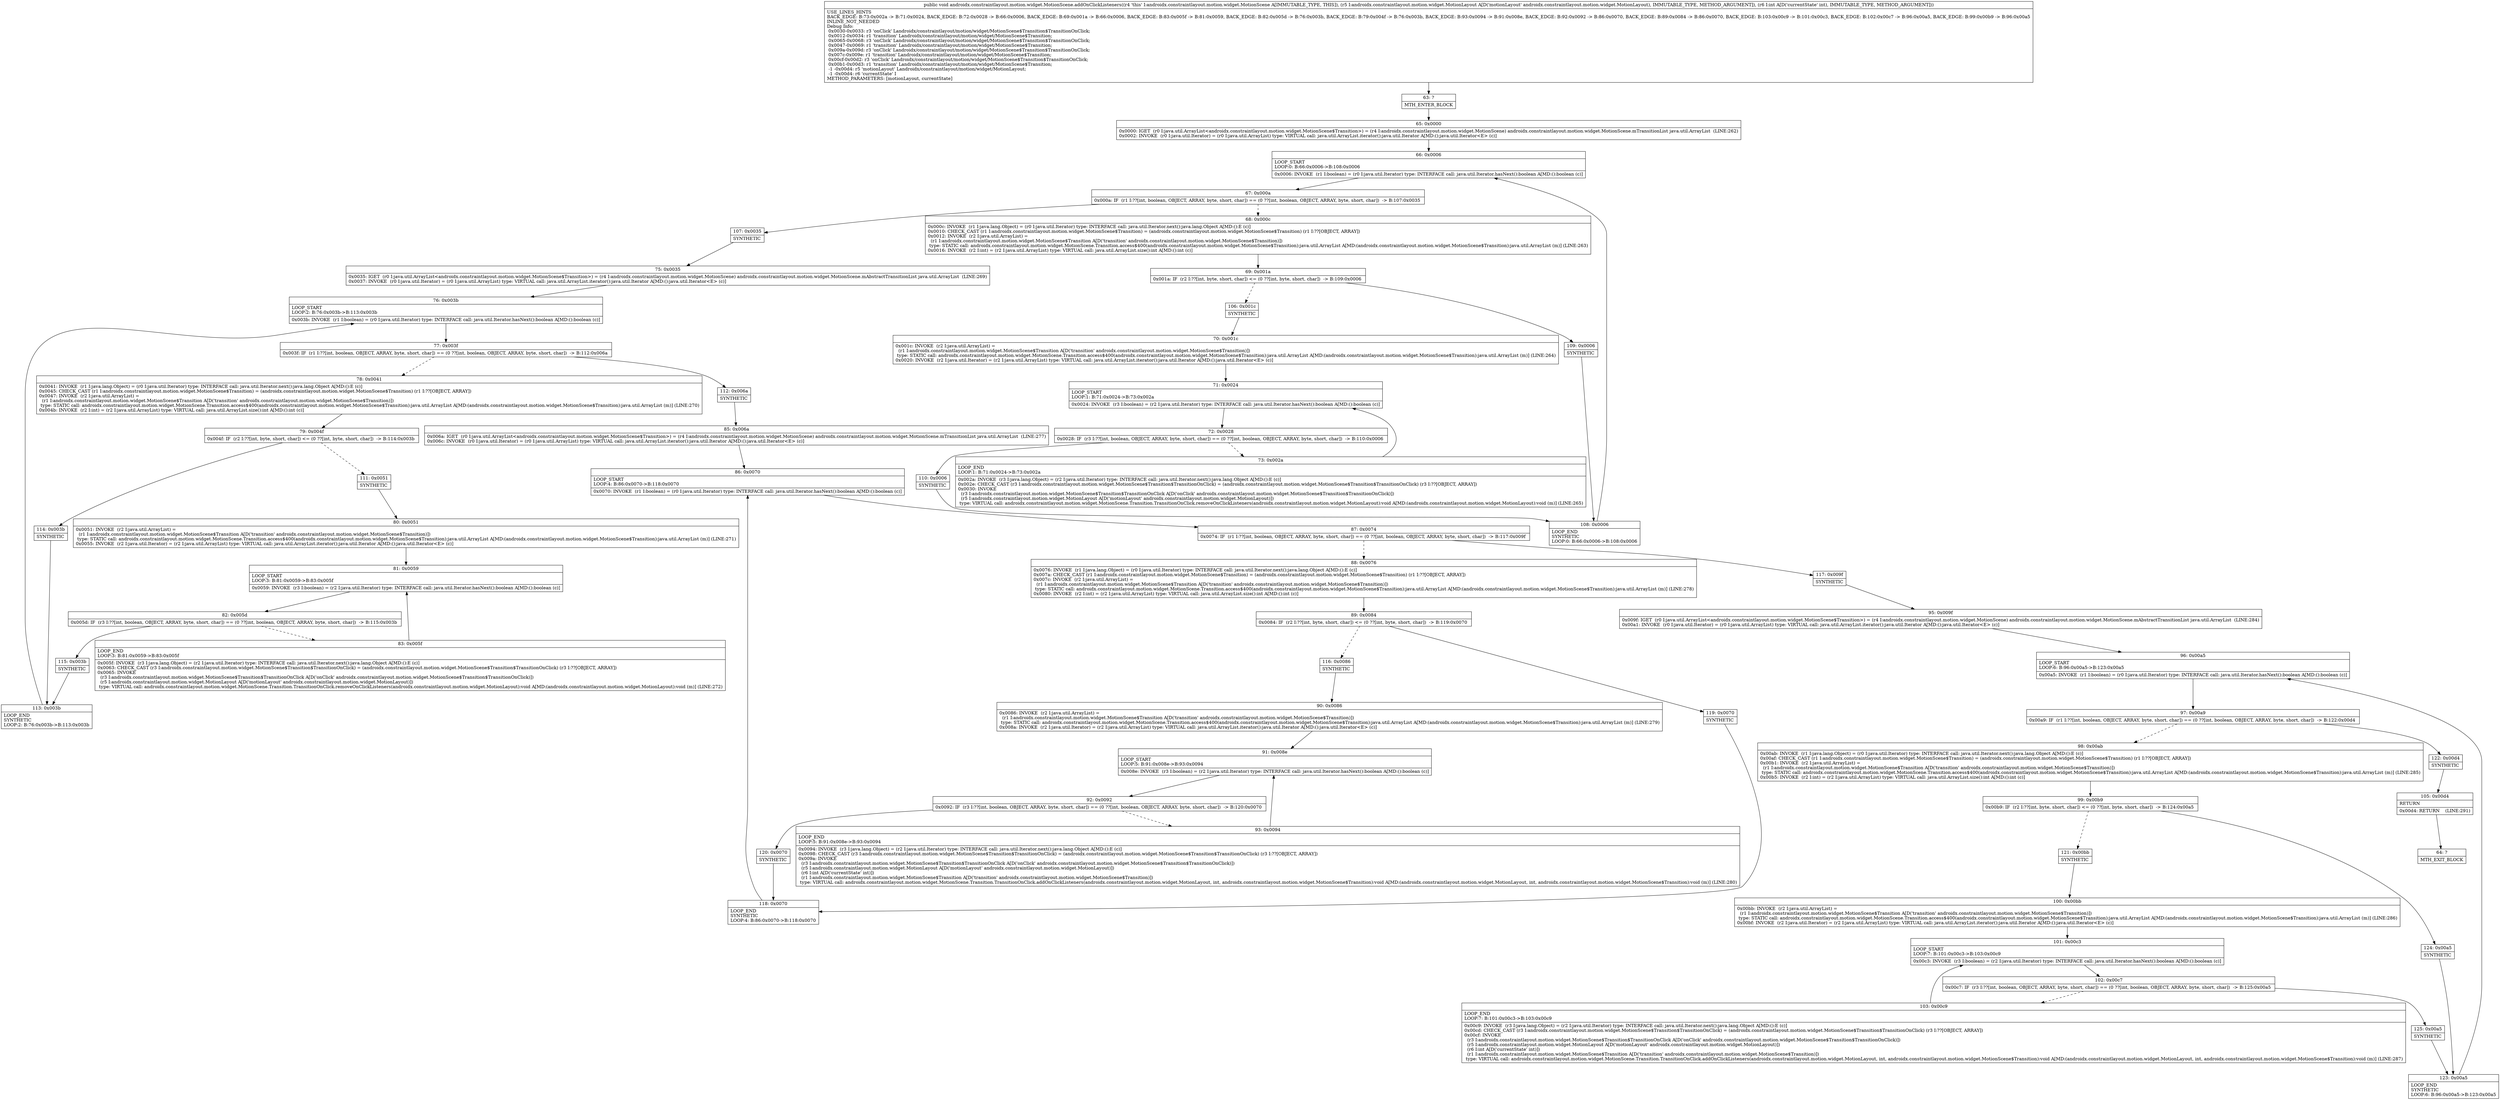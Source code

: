 digraph "CFG forandroidx.constraintlayout.motion.widget.MotionScene.addOnClickListeners(Landroidx\/constraintlayout\/motion\/widget\/MotionLayout;I)V" {
Node_63 [shape=record,label="{63\:\ ?|MTH_ENTER_BLOCK\l}"];
Node_65 [shape=record,label="{65\:\ 0x0000|0x0000: IGET  (r0 I:java.util.ArrayList\<androidx.constraintlayout.motion.widget.MotionScene$Transition\>) = (r4 I:androidx.constraintlayout.motion.widget.MotionScene) androidx.constraintlayout.motion.widget.MotionScene.mTransitionList java.util.ArrayList  (LINE:262)\l0x0002: INVOKE  (r0 I:java.util.Iterator) = (r0 I:java.util.ArrayList) type: VIRTUAL call: java.util.ArrayList.iterator():java.util.Iterator A[MD:():java.util.Iterator\<E\> (c)]\l}"];
Node_66 [shape=record,label="{66\:\ 0x0006|LOOP_START\lLOOP:0: B:66:0x0006\-\>B:108:0x0006\l|0x0006: INVOKE  (r1 I:boolean) = (r0 I:java.util.Iterator) type: INTERFACE call: java.util.Iterator.hasNext():boolean A[MD:():boolean (c)]\l}"];
Node_67 [shape=record,label="{67\:\ 0x000a|0x000a: IF  (r1 I:??[int, boolean, OBJECT, ARRAY, byte, short, char]) == (0 ??[int, boolean, OBJECT, ARRAY, byte, short, char])  \-\> B:107:0x0035 \l}"];
Node_68 [shape=record,label="{68\:\ 0x000c|0x000c: INVOKE  (r1 I:java.lang.Object) = (r0 I:java.util.Iterator) type: INTERFACE call: java.util.Iterator.next():java.lang.Object A[MD:():E (c)]\l0x0010: CHECK_CAST (r1 I:androidx.constraintlayout.motion.widget.MotionScene$Transition) = (androidx.constraintlayout.motion.widget.MotionScene$Transition) (r1 I:??[OBJECT, ARRAY]) \l0x0012: INVOKE  (r2 I:java.util.ArrayList) = \l  (r1 I:androidx.constraintlayout.motion.widget.MotionScene$Transition A[D('transition' androidx.constraintlayout.motion.widget.MotionScene$Transition)])\l type: STATIC call: androidx.constraintlayout.motion.widget.MotionScene.Transition.access$400(androidx.constraintlayout.motion.widget.MotionScene$Transition):java.util.ArrayList A[MD:(androidx.constraintlayout.motion.widget.MotionScene$Transition):java.util.ArrayList (m)] (LINE:263)\l0x0016: INVOKE  (r2 I:int) = (r2 I:java.util.ArrayList) type: VIRTUAL call: java.util.ArrayList.size():int A[MD:():int (c)]\l}"];
Node_69 [shape=record,label="{69\:\ 0x001a|0x001a: IF  (r2 I:??[int, byte, short, char]) \<= (0 ??[int, byte, short, char])  \-\> B:109:0x0006 \l}"];
Node_106 [shape=record,label="{106\:\ 0x001c|SYNTHETIC\l}"];
Node_70 [shape=record,label="{70\:\ 0x001c|0x001c: INVOKE  (r2 I:java.util.ArrayList) = \l  (r1 I:androidx.constraintlayout.motion.widget.MotionScene$Transition A[D('transition' androidx.constraintlayout.motion.widget.MotionScene$Transition)])\l type: STATIC call: androidx.constraintlayout.motion.widget.MotionScene.Transition.access$400(androidx.constraintlayout.motion.widget.MotionScene$Transition):java.util.ArrayList A[MD:(androidx.constraintlayout.motion.widget.MotionScene$Transition):java.util.ArrayList (m)] (LINE:264)\l0x0020: INVOKE  (r2 I:java.util.Iterator) = (r2 I:java.util.ArrayList) type: VIRTUAL call: java.util.ArrayList.iterator():java.util.Iterator A[MD:():java.util.Iterator\<E\> (c)]\l}"];
Node_71 [shape=record,label="{71\:\ 0x0024|LOOP_START\lLOOP:1: B:71:0x0024\-\>B:73:0x002a\l|0x0024: INVOKE  (r3 I:boolean) = (r2 I:java.util.Iterator) type: INTERFACE call: java.util.Iterator.hasNext():boolean A[MD:():boolean (c)]\l}"];
Node_72 [shape=record,label="{72\:\ 0x0028|0x0028: IF  (r3 I:??[int, boolean, OBJECT, ARRAY, byte, short, char]) == (0 ??[int, boolean, OBJECT, ARRAY, byte, short, char])  \-\> B:110:0x0006 \l}"];
Node_73 [shape=record,label="{73\:\ 0x002a|LOOP_END\lLOOP:1: B:71:0x0024\-\>B:73:0x002a\l|0x002a: INVOKE  (r3 I:java.lang.Object) = (r2 I:java.util.Iterator) type: INTERFACE call: java.util.Iterator.next():java.lang.Object A[MD:():E (c)]\l0x002e: CHECK_CAST (r3 I:androidx.constraintlayout.motion.widget.MotionScene$Transition$TransitionOnClick) = (androidx.constraintlayout.motion.widget.MotionScene$Transition$TransitionOnClick) (r3 I:??[OBJECT, ARRAY]) \l0x0030: INVOKE  \l  (r3 I:androidx.constraintlayout.motion.widget.MotionScene$Transition$TransitionOnClick A[D('onClick' androidx.constraintlayout.motion.widget.MotionScene$Transition$TransitionOnClick)])\l  (r5 I:androidx.constraintlayout.motion.widget.MotionLayout A[D('motionLayout' androidx.constraintlayout.motion.widget.MotionLayout)])\l type: VIRTUAL call: androidx.constraintlayout.motion.widget.MotionScene.Transition.TransitionOnClick.removeOnClickListeners(androidx.constraintlayout.motion.widget.MotionLayout):void A[MD:(androidx.constraintlayout.motion.widget.MotionLayout):void (m)] (LINE:265)\l}"];
Node_110 [shape=record,label="{110\:\ 0x0006|SYNTHETIC\l}"];
Node_108 [shape=record,label="{108\:\ 0x0006|LOOP_END\lSYNTHETIC\lLOOP:0: B:66:0x0006\-\>B:108:0x0006\l}"];
Node_109 [shape=record,label="{109\:\ 0x0006|SYNTHETIC\l}"];
Node_107 [shape=record,label="{107\:\ 0x0035|SYNTHETIC\l}"];
Node_75 [shape=record,label="{75\:\ 0x0035|0x0035: IGET  (r0 I:java.util.ArrayList\<androidx.constraintlayout.motion.widget.MotionScene$Transition\>) = (r4 I:androidx.constraintlayout.motion.widget.MotionScene) androidx.constraintlayout.motion.widget.MotionScene.mAbstractTransitionList java.util.ArrayList  (LINE:269)\l0x0037: INVOKE  (r0 I:java.util.Iterator) = (r0 I:java.util.ArrayList) type: VIRTUAL call: java.util.ArrayList.iterator():java.util.Iterator A[MD:():java.util.Iterator\<E\> (c)]\l}"];
Node_76 [shape=record,label="{76\:\ 0x003b|LOOP_START\lLOOP:2: B:76:0x003b\-\>B:113:0x003b\l|0x003b: INVOKE  (r1 I:boolean) = (r0 I:java.util.Iterator) type: INTERFACE call: java.util.Iterator.hasNext():boolean A[MD:():boolean (c)]\l}"];
Node_77 [shape=record,label="{77\:\ 0x003f|0x003f: IF  (r1 I:??[int, boolean, OBJECT, ARRAY, byte, short, char]) == (0 ??[int, boolean, OBJECT, ARRAY, byte, short, char])  \-\> B:112:0x006a \l}"];
Node_78 [shape=record,label="{78\:\ 0x0041|0x0041: INVOKE  (r1 I:java.lang.Object) = (r0 I:java.util.Iterator) type: INTERFACE call: java.util.Iterator.next():java.lang.Object A[MD:():E (c)]\l0x0045: CHECK_CAST (r1 I:androidx.constraintlayout.motion.widget.MotionScene$Transition) = (androidx.constraintlayout.motion.widget.MotionScene$Transition) (r1 I:??[OBJECT, ARRAY]) \l0x0047: INVOKE  (r2 I:java.util.ArrayList) = \l  (r1 I:androidx.constraintlayout.motion.widget.MotionScene$Transition A[D('transition' androidx.constraintlayout.motion.widget.MotionScene$Transition)])\l type: STATIC call: androidx.constraintlayout.motion.widget.MotionScene.Transition.access$400(androidx.constraintlayout.motion.widget.MotionScene$Transition):java.util.ArrayList A[MD:(androidx.constraintlayout.motion.widget.MotionScene$Transition):java.util.ArrayList (m)] (LINE:270)\l0x004b: INVOKE  (r2 I:int) = (r2 I:java.util.ArrayList) type: VIRTUAL call: java.util.ArrayList.size():int A[MD:():int (c)]\l}"];
Node_79 [shape=record,label="{79\:\ 0x004f|0x004f: IF  (r2 I:??[int, byte, short, char]) \<= (0 ??[int, byte, short, char])  \-\> B:114:0x003b \l}"];
Node_111 [shape=record,label="{111\:\ 0x0051|SYNTHETIC\l}"];
Node_80 [shape=record,label="{80\:\ 0x0051|0x0051: INVOKE  (r2 I:java.util.ArrayList) = \l  (r1 I:androidx.constraintlayout.motion.widget.MotionScene$Transition A[D('transition' androidx.constraintlayout.motion.widget.MotionScene$Transition)])\l type: STATIC call: androidx.constraintlayout.motion.widget.MotionScene.Transition.access$400(androidx.constraintlayout.motion.widget.MotionScene$Transition):java.util.ArrayList A[MD:(androidx.constraintlayout.motion.widget.MotionScene$Transition):java.util.ArrayList (m)] (LINE:271)\l0x0055: INVOKE  (r2 I:java.util.Iterator) = (r2 I:java.util.ArrayList) type: VIRTUAL call: java.util.ArrayList.iterator():java.util.Iterator A[MD:():java.util.Iterator\<E\> (c)]\l}"];
Node_81 [shape=record,label="{81\:\ 0x0059|LOOP_START\lLOOP:3: B:81:0x0059\-\>B:83:0x005f\l|0x0059: INVOKE  (r3 I:boolean) = (r2 I:java.util.Iterator) type: INTERFACE call: java.util.Iterator.hasNext():boolean A[MD:():boolean (c)]\l}"];
Node_82 [shape=record,label="{82\:\ 0x005d|0x005d: IF  (r3 I:??[int, boolean, OBJECT, ARRAY, byte, short, char]) == (0 ??[int, boolean, OBJECT, ARRAY, byte, short, char])  \-\> B:115:0x003b \l}"];
Node_83 [shape=record,label="{83\:\ 0x005f|LOOP_END\lLOOP:3: B:81:0x0059\-\>B:83:0x005f\l|0x005f: INVOKE  (r3 I:java.lang.Object) = (r2 I:java.util.Iterator) type: INTERFACE call: java.util.Iterator.next():java.lang.Object A[MD:():E (c)]\l0x0063: CHECK_CAST (r3 I:androidx.constraintlayout.motion.widget.MotionScene$Transition$TransitionOnClick) = (androidx.constraintlayout.motion.widget.MotionScene$Transition$TransitionOnClick) (r3 I:??[OBJECT, ARRAY]) \l0x0065: INVOKE  \l  (r3 I:androidx.constraintlayout.motion.widget.MotionScene$Transition$TransitionOnClick A[D('onClick' androidx.constraintlayout.motion.widget.MotionScene$Transition$TransitionOnClick)])\l  (r5 I:androidx.constraintlayout.motion.widget.MotionLayout A[D('motionLayout' androidx.constraintlayout.motion.widget.MotionLayout)])\l type: VIRTUAL call: androidx.constraintlayout.motion.widget.MotionScene.Transition.TransitionOnClick.removeOnClickListeners(androidx.constraintlayout.motion.widget.MotionLayout):void A[MD:(androidx.constraintlayout.motion.widget.MotionLayout):void (m)] (LINE:272)\l}"];
Node_115 [shape=record,label="{115\:\ 0x003b|SYNTHETIC\l}"];
Node_113 [shape=record,label="{113\:\ 0x003b|LOOP_END\lSYNTHETIC\lLOOP:2: B:76:0x003b\-\>B:113:0x003b\l}"];
Node_114 [shape=record,label="{114\:\ 0x003b|SYNTHETIC\l}"];
Node_112 [shape=record,label="{112\:\ 0x006a|SYNTHETIC\l}"];
Node_85 [shape=record,label="{85\:\ 0x006a|0x006a: IGET  (r0 I:java.util.ArrayList\<androidx.constraintlayout.motion.widget.MotionScene$Transition\>) = (r4 I:androidx.constraintlayout.motion.widget.MotionScene) androidx.constraintlayout.motion.widget.MotionScene.mTransitionList java.util.ArrayList  (LINE:277)\l0x006c: INVOKE  (r0 I:java.util.Iterator) = (r0 I:java.util.ArrayList) type: VIRTUAL call: java.util.ArrayList.iterator():java.util.Iterator A[MD:():java.util.Iterator\<E\> (c)]\l}"];
Node_86 [shape=record,label="{86\:\ 0x0070|LOOP_START\lLOOP:4: B:86:0x0070\-\>B:118:0x0070\l|0x0070: INVOKE  (r1 I:boolean) = (r0 I:java.util.Iterator) type: INTERFACE call: java.util.Iterator.hasNext():boolean A[MD:():boolean (c)]\l}"];
Node_87 [shape=record,label="{87\:\ 0x0074|0x0074: IF  (r1 I:??[int, boolean, OBJECT, ARRAY, byte, short, char]) == (0 ??[int, boolean, OBJECT, ARRAY, byte, short, char])  \-\> B:117:0x009f \l}"];
Node_88 [shape=record,label="{88\:\ 0x0076|0x0076: INVOKE  (r1 I:java.lang.Object) = (r0 I:java.util.Iterator) type: INTERFACE call: java.util.Iterator.next():java.lang.Object A[MD:():E (c)]\l0x007a: CHECK_CAST (r1 I:androidx.constraintlayout.motion.widget.MotionScene$Transition) = (androidx.constraintlayout.motion.widget.MotionScene$Transition) (r1 I:??[OBJECT, ARRAY]) \l0x007c: INVOKE  (r2 I:java.util.ArrayList) = \l  (r1 I:androidx.constraintlayout.motion.widget.MotionScene$Transition A[D('transition' androidx.constraintlayout.motion.widget.MotionScene$Transition)])\l type: STATIC call: androidx.constraintlayout.motion.widget.MotionScene.Transition.access$400(androidx.constraintlayout.motion.widget.MotionScene$Transition):java.util.ArrayList A[MD:(androidx.constraintlayout.motion.widget.MotionScene$Transition):java.util.ArrayList (m)] (LINE:278)\l0x0080: INVOKE  (r2 I:int) = (r2 I:java.util.ArrayList) type: VIRTUAL call: java.util.ArrayList.size():int A[MD:():int (c)]\l}"];
Node_89 [shape=record,label="{89\:\ 0x0084|0x0084: IF  (r2 I:??[int, byte, short, char]) \<= (0 ??[int, byte, short, char])  \-\> B:119:0x0070 \l}"];
Node_116 [shape=record,label="{116\:\ 0x0086|SYNTHETIC\l}"];
Node_90 [shape=record,label="{90\:\ 0x0086|0x0086: INVOKE  (r2 I:java.util.ArrayList) = \l  (r1 I:androidx.constraintlayout.motion.widget.MotionScene$Transition A[D('transition' androidx.constraintlayout.motion.widget.MotionScene$Transition)])\l type: STATIC call: androidx.constraintlayout.motion.widget.MotionScene.Transition.access$400(androidx.constraintlayout.motion.widget.MotionScene$Transition):java.util.ArrayList A[MD:(androidx.constraintlayout.motion.widget.MotionScene$Transition):java.util.ArrayList (m)] (LINE:279)\l0x008a: INVOKE  (r2 I:java.util.Iterator) = (r2 I:java.util.ArrayList) type: VIRTUAL call: java.util.ArrayList.iterator():java.util.Iterator A[MD:():java.util.Iterator\<E\> (c)]\l}"];
Node_91 [shape=record,label="{91\:\ 0x008e|LOOP_START\lLOOP:5: B:91:0x008e\-\>B:93:0x0094\l|0x008e: INVOKE  (r3 I:boolean) = (r2 I:java.util.Iterator) type: INTERFACE call: java.util.Iterator.hasNext():boolean A[MD:():boolean (c)]\l}"];
Node_92 [shape=record,label="{92\:\ 0x0092|0x0092: IF  (r3 I:??[int, boolean, OBJECT, ARRAY, byte, short, char]) == (0 ??[int, boolean, OBJECT, ARRAY, byte, short, char])  \-\> B:120:0x0070 \l}"];
Node_93 [shape=record,label="{93\:\ 0x0094|LOOP_END\lLOOP:5: B:91:0x008e\-\>B:93:0x0094\l|0x0094: INVOKE  (r3 I:java.lang.Object) = (r2 I:java.util.Iterator) type: INTERFACE call: java.util.Iterator.next():java.lang.Object A[MD:():E (c)]\l0x0098: CHECK_CAST (r3 I:androidx.constraintlayout.motion.widget.MotionScene$Transition$TransitionOnClick) = (androidx.constraintlayout.motion.widget.MotionScene$Transition$TransitionOnClick) (r3 I:??[OBJECT, ARRAY]) \l0x009a: INVOKE  \l  (r3 I:androidx.constraintlayout.motion.widget.MotionScene$Transition$TransitionOnClick A[D('onClick' androidx.constraintlayout.motion.widget.MotionScene$Transition$TransitionOnClick)])\l  (r5 I:androidx.constraintlayout.motion.widget.MotionLayout A[D('motionLayout' androidx.constraintlayout.motion.widget.MotionLayout)])\l  (r6 I:int A[D('currentState' int)])\l  (r1 I:androidx.constraintlayout.motion.widget.MotionScene$Transition A[D('transition' androidx.constraintlayout.motion.widget.MotionScene$Transition)])\l type: VIRTUAL call: androidx.constraintlayout.motion.widget.MotionScene.Transition.TransitionOnClick.addOnClickListeners(androidx.constraintlayout.motion.widget.MotionLayout, int, androidx.constraintlayout.motion.widget.MotionScene$Transition):void A[MD:(androidx.constraintlayout.motion.widget.MotionLayout, int, androidx.constraintlayout.motion.widget.MotionScene$Transition):void (m)] (LINE:280)\l}"];
Node_120 [shape=record,label="{120\:\ 0x0070|SYNTHETIC\l}"];
Node_118 [shape=record,label="{118\:\ 0x0070|LOOP_END\lSYNTHETIC\lLOOP:4: B:86:0x0070\-\>B:118:0x0070\l}"];
Node_119 [shape=record,label="{119\:\ 0x0070|SYNTHETIC\l}"];
Node_117 [shape=record,label="{117\:\ 0x009f|SYNTHETIC\l}"];
Node_95 [shape=record,label="{95\:\ 0x009f|0x009f: IGET  (r0 I:java.util.ArrayList\<androidx.constraintlayout.motion.widget.MotionScene$Transition\>) = (r4 I:androidx.constraintlayout.motion.widget.MotionScene) androidx.constraintlayout.motion.widget.MotionScene.mAbstractTransitionList java.util.ArrayList  (LINE:284)\l0x00a1: INVOKE  (r0 I:java.util.Iterator) = (r0 I:java.util.ArrayList) type: VIRTUAL call: java.util.ArrayList.iterator():java.util.Iterator A[MD:():java.util.Iterator\<E\> (c)]\l}"];
Node_96 [shape=record,label="{96\:\ 0x00a5|LOOP_START\lLOOP:6: B:96:0x00a5\-\>B:123:0x00a5\l|0x00a5: INVOKE  (r1 I:boolean) = (r0 I:java.util.Iterator) type: INTERFACE call: java.util.Iterator.hasNext():boolean A[MD:():boolean (c)]\l}"];
Node_97 [shape=record,label="{97\:\ 0x00a9|0x00a9: IF  (r1 I:??[int, boolean, OBJECT, ARRAY, byte, short, char]) == (0 ??[int, boolean, OBJECT, ARRAY, byte, short, char])  \-\> B:122:0x00d4 \l}"];
Node_98 [shape=record,label="{98\:\ 0x00ab|0x00ab: INVOKE  (r1 I:java.lang.Object) = (r0 I:java.util.Iterator) type: INTERFACE call: java.util.Iterator.next():java.lang.Object A[MD:():E (c)]\l0x00af: CHECK_CAST (r1 I:androidx.constraintlayout.motion.widget.MotionScene$Transition) = (androidx.constraintlayout.motion.widget.MotionScene$Transition) (r1 I:??[OBJECT, ARRAY]) \l0x00b1: INVOKE  (r2 I:java.util.ArrayList) = \l  (r1 I:androidx.constraintlayout.motion.widget.MotionScene$Transition A[D('transition' androidx.constraintlayout.motion.widget.MotionScene$Transition)])\l type: STATIC call: androidx.constraintlayout.motion.widget.MotionScene.Transition.access$400(androidx.constraintlayout.motion.widget.MotionScene$Transition):java.util.ArrayList A[MD:(androidx.constraintlayout.motion.widget.MotionScene$Transition):java.util.ArrayList (m)] (LINE:285)\l0x00b5: INVOKE  (r2 I:int) = (r2 I:java.util.ArrayList) type: VIRTUAL call: java.util.ArrayList.size():int A[MD:():int (c)]\l}"];
Node_99 [shape=record,label="{99\:\ 0x00b9|0x00b9: IF  (r2 I:??[int, byte, short, char]) \<= (0 ??[int, byte, short, char])  \-\> B:124:0x00a5 \l}"];
Node_121 [shape=record,label="{121\:\ 0x00bb|SYNTHETIC\l}"];
Node_100 [shape=record,label="{100\:\ 0x00bb|0x00bb: INVOKE  (r2 I:java.util.ArrayList) = \l  (r1 I:androidx.constraintlayout.motion.widget.MotionScene$Transition A[D('transition' androidx.constraintlayout.motion.widget.MotionScene$Transition)])\l type: STATIC call: androidx.constraintlayout.motion.widget.MotionScene.Transition.access$400(androidx.constraintlayout.motion.widget.MotionScene$Transition):java.util.ArrayList A[MD:(androidx.constraintlayout.motion.widget.MotionScene$Transition):java.util.ArrayList (m)] (LINE:286)\l0x00bf: INVOKE  (r2 I:java.util.Iterator) = (r2 I:java.util.ArrayList) type: VIRTUAL call: java.util.ArrayList.iterator():java.util.Iterator A[MD:():java.util.Iterator\<E\> (c)]\l}"];
Node_101 [shape=record,label="{101\:\ 0x00c3|LOOP_START\lLOOP:7: B:101:0x00c3\-\>B:103:0x00c9\l|0x00c3: INVOKE  (r3 I:boolean) = (r2 I:java.util.Iterator) type: INTERFACE call: java.util.Iterator.hasNext():boolean A[MD:():boolean (c)]\l}"];
Node_102 [shape=record,label="{102\:\ 0x00c7|0x00c7: IF  (r3 I:??[int, boolean, OBJECT, ARRAY, byte, short, char]) == (0 ??[int, boolean, OBJECT, ARRAY, byte, short, char])  \-\> B:125:0x00a5 \l}"];
Node_103 [shape=record,label="{103\:\ 0x00c9|LOOP_END\lLOOP:7: B:101:0x00c3\-\>B:103:0x00c9\l|0x00c9: INVOKE  (r3 I:java.lang.Object) = (r2 I:java.util.Iterator) type: INTERFACE call: java.util.Iterator.next():java.lang.Object A[MD:():E (c)]\l0x00cd: CHECK_CAST (r3 I:androidx.constraintlayout.motion.widget.MotionScene$Transition$TransitionOnClick) = (androidx.constraintlayout.motion.widget.MotionScene$Transition$TransitionOnClick) (r3 I:??[OBJECT, ARRAY]) \l0x00cf: INVOKE  \l  (r3 I:androidx.constraintlayout.motion.widget.MotionScene$Transition$TransitionOnClick A[D('onClick' androidx.constraintlayout.motion.widget.MotionScene$Transition$TransitionOnClick)])\l  (r5 I:androidx.constraintlayout.motion.widget.MotionLayout A[D('motionLayout' androidx.constraintlayout.motion.widget.MotionLayout)])\l  (r6 I:int A[D('currentState' int)])\l  (r1 I:androidx.constraintlayout.motion.widget.MotionScene$Transition A[D('transition' androidx.constraintlayout.motion.widget.MotionScene$Transition)])\l type: VIRTUAL call: androidx.constraintlayout.motion.widget.MotionScene.Transition.TransitionOnClick.addOnClickListeners(androidx.constraintlayout.motion.widget.MotionLayout, int, androidx.constraintlayout.motion.widget.MotionScene$Transition):void A[MD:(androidx.constraintlayout.motion.widget.MotionLayout, int, androidx.constraintlayout.motion.widget.MotionScene$Transition):void (m)] (LINE:287)\l}"];
Node_125 [shape=record,label="{125\:\ 0x00a5|SYNTHETIC\l}"];
Node_123 [shape=record,label="{123\:\ 0x00a5|LOOP_END\lSYNTHETIC\lLOOP:6: B:96:0x00a5\-\>B:123:0x00a5\l}"];
Node_124 [shape=record,label="{124\:\ 0x00a5|SYNTHETIC\l}"];
Node_122 [shape=record,label="{122\:\ 0x00d4|SYNTHETIC\l}"];
Node_105 [shape=record,label="{105\:\ 0x00d4|RETURN\l|0x00d4: RETURN    (LINE:291)\l}"];
Node_64 [shape=record,label="{64\:\ ?|MTH_EXIT_BLOCK\l}"];
MethodNode[shape=record,label="{public void androidx.constraintlayout.motion.widget.MotionScene.addOnClickListeners((r4 'this' I:androidx.constraintlayout.motion.widget.MotionScene A[IMMUTABLE_TYPE, THIS]), (r5 I:androidx.constraintlayout.motion.widget.MotionLayout A[D('motionLayout' androidx.constraintlayout.motion.widget.MotionLayout), IMMUTABLE_TYPE, METHOD_ARGUMENT]), (r6 I:int A[D('currentState' int), IMMUTABLE_TYPE, METHOD_ARGUMENT]))  | USE_LINES_HINTS\lBACK_EDGE: B:73:0x002a \-\> B:71:0x0024, BACK_EDGE: B:72:0x0028 \-\> B:66:0x0006, BACK_EDGE: B:69:0x001a \-\> B:66:0x0006, BACK_EDGE: B:83:0x005f \-\> B:81:0x0059, BACK_EDGE: B:82:0x005d \-\> B:76:0x003b, BACK_EDGE: B:79:0x004f \-\> B:76:0x003b, BACK_EDGE: B:93:0x0094 \-\> B:91:0x008e, BACK_EDGE: B:92:0x0092 \-\> B:86:0x0070, BACK_EDGE: B:89:0x0084 \-\> B:86:0x0070, BACK_EDGE: B:103:0x00c9 \-\> B:101:0x00c3, BACK_EDGE: B:102:0x00c7 \-\> B:96:0x00a5, BACK_EDGE: B:99:0x00b9 \-\> B:96:0x00a5\lINLINE_NOT_NEEDED\lDebug Info:\l  0x0030\-0x0033: r3 'onClick' Landroidx\/constraintlayout\/motion\/widget\/MotionScene$Transition$TransitionOnClick;\l  0x0012\-0x0034: r1 'transition' Landroidx\/constraintlayout\/motion\/widget\/MotionScene$Transition;\l  0x0065\-0x0068: r3 'onClick' Landroidx\/constraintlayout\/motion\/widget\/MotionScene$Transition$TransitionOnClick;\l  0x0047\-0x0069: r1 'transition' Landroidx\/constraintlayout\/motion\/widget\/MotionScene$Transition;\l  0x009a\-0x009d: r3 'onClick' Landroidx\/constraintlayout\/motion\/widget\/MotionScene$Transition$TransitionOnClick;\l  0x007c\-0x009e: r1 'transition' Landroidx\/constraintlayout\/motion\/widget\/MotionScene$Transition;\l  0x00cf\-0x00d2: r3 'onClick' Landroidx\/constraintlayout\/motion\/widget\/MotionScene$Transition$TransitionOnClick;\l  0x00b1\-0x00d3: r1 'transition' Landroidx\/constraintlayout\/motion\/widget\/MotionScene$Transition;\l  \-1 \-0x00d4: r5 'motionLayout' Landroidx\/constraintlayout\/motion\/widget\/MotionLayout;\l  \-1 \-0x00d4: r6 'currentState' I\lMETHOD_PARAMETERS: [motionLayout, currentState]\l}"];
MethodNode -> Node_63;Node_63 -> Node_65;
Node_65 -> Node_66;
Node_66 -> Node_67;
Node_67 -> Node_68[style=dashed];
Node_67 -> Node_107;
Node_68 -> Node_69;
Node_69 -> Node_106[style=dashed];
Node_69 -> Node_109;
Node_106 -> Node_70;
Node_70 -> Node_71;
Node_71 -> Node_72;
Node_72 -> Node_73[style=dashed];
Node_72 -> Node_110;
Node_73 -> Node_71;
Node_110 -> Node_108;
Node_108 -> Node_66;
Node_109 -> Node_108;
Node_107 -> Node_75;
Node_75 -> Node_76;
Node_76 -> Node_77;
Node_77 -> Node_78[style=dashed];
Node_77 -> Node_112;
Node_78 -> Node_79;
Node_79 -> Node_111[style=dashed];
Node_79 -> Node_114;
Node_111 -> Node_80;
Node_80 -> Node_81;
Node_81 -> Node_82;
Node_82 -> Node_83[style=dashed];
Node_82 -> Node_115;
Node_83 -> Node_81;
Node_115 -> Node_113;
Node_113 -> Node_76;
Node_114 -> Node_113;
Node_112 -> Node_85;
Node_85 -> Node_86;
Node_86 -> Node_87;
Node_87 -> Node_88[style=dashed];
Node_87 -> Node_117;
Node_88 -> Node_89;
Node_89 -> Node_116[style=dashed];
Node_89 -> Node_119;
Node_116 -> Node_90;
Node_90 -> Node_91;
Node_91 -> Node_92;
Node_92 -> Node_93[style=dashed];
Node_92 -> Node_120;
Node_93 -> Node_91;
Node_120 -> Node_118;
Node_118 -> Node_86;
Node_119 -> Node_118;
Node_117 -> Node_95;
Node_95 -> Node_96;
Node_96 -> Node_97;
Node_97 -> Node_98[style=dashed];
Node_97 -> Node_122;
Node_98 -> Node_99;
Node_99 -> Node_121[style=dashed];
Node_99 -> Node_124;
Node_121 -> Node_100;
Node_100 -> Node_101;
Node_101 -> Node_102;
Node_102 -> Node_103[style=dashed];
Node_102 -> Node_125;
Node_103 -> Node_101;
Node_125 -> Node_123;
Node_123 -> Node_96;
Node_124 -> Node_123;
Node_122 -> Node_105;
Node_105 -> Node_64;
}

